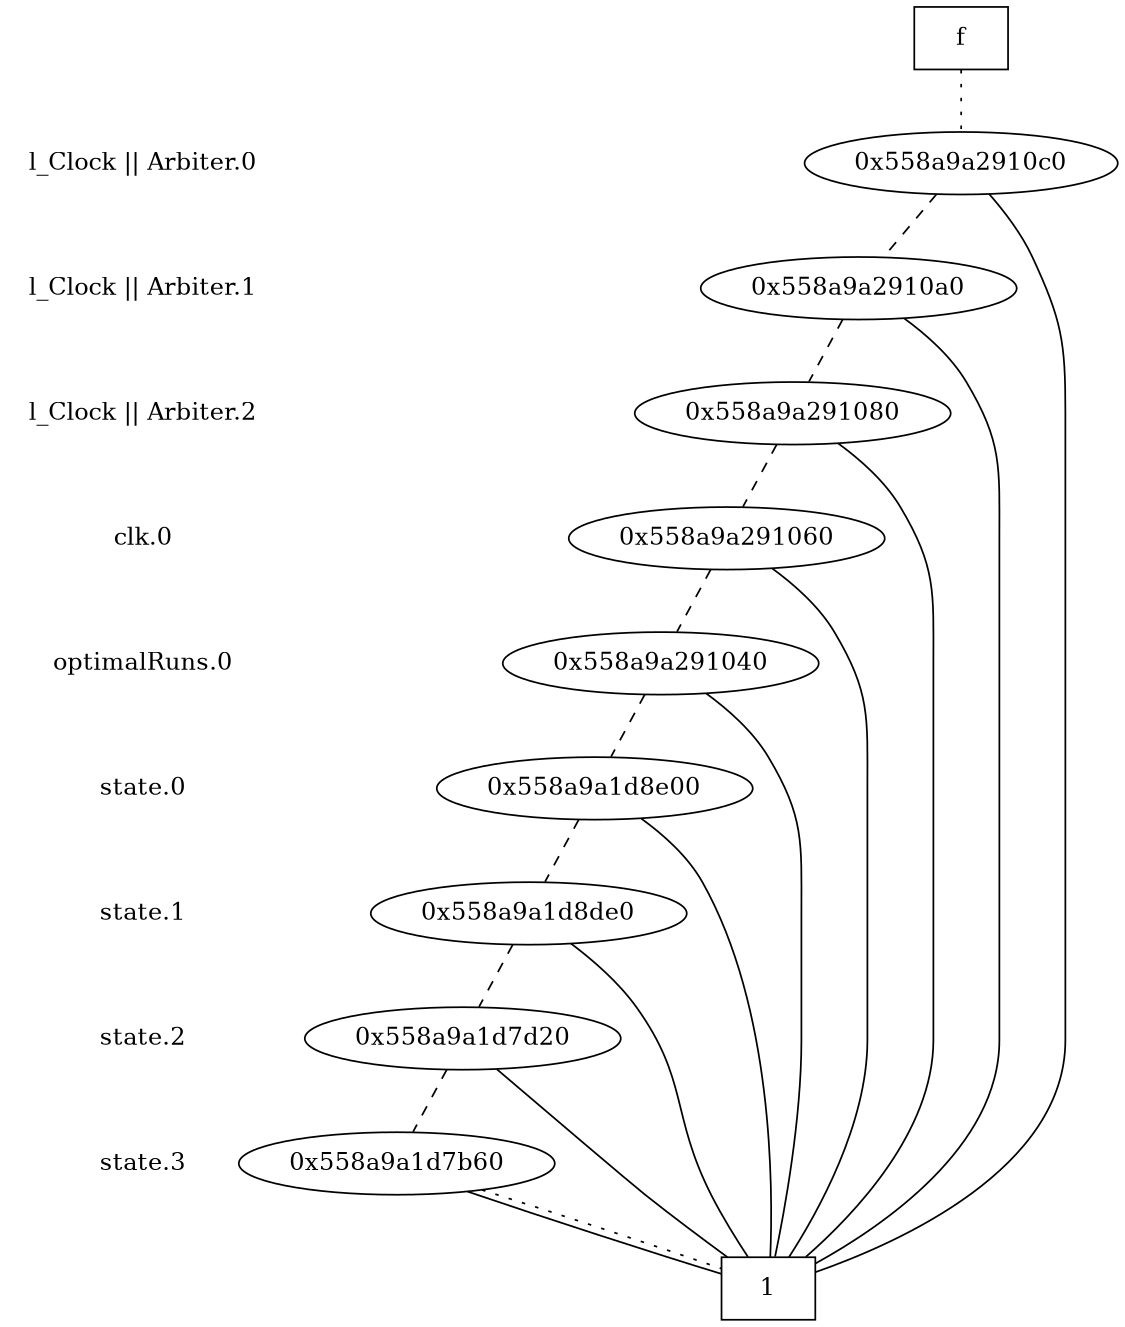 digraph "DD" {
size = "7.5,10"
center = true;
edge [dir = none];
{ node [shape = plaintext];
  edge [style = invis];
  "CONST NODES" [style = invis];
" l_Clock || Arbiter.0 " -> " l_Clock || Arbiter.1 " -> " l_Clock || Arbiter.2 " -> " clk.0 " -> " optimalRuns.0 " -> " state.0 " -> " state.1 " -> " state.2 " -> " state.3 " -> "CONST NODES"; 
}
{ rank = same; node [shape = box]; edge [style = invis];
"  f  "; }
{ rank = same; " l_Clock || Arbiter.0 ";
"0x558a9a2910c0";
}
{ rank = same; " l_Clock || Arbiter.1 ";
"0x558a9a2910a0";
}
{ rank = same; " l_Clock || Arbiter.2 ";
"0x558a9a291080";
}
{ rank = same; " clk.0 ";
"0x558a9a291060";
}
{ rank = same; " optimalRuns.0 ";
"0x558a9a291040";
}
{ rank = same; " state.0 ";
"0x558a9a1d8e00";
}
{ rank = same; " state.1 ";
"0x558a9a1d8de0";
}
{ rank = same; " state.2 ";
"0x558a9a1d7d20";
}
{ rank = same; " state.3 ";
"0x558a9a1d7b60";
}
{ rank = same; "CONST NODES";
{ node [shape = box]; "0x558a9a1d6ee0";
}
}
"  f  " -> "0x558a9a2910c0" [style = dotted];
"0x558a9a2910c0" -> "0x558a9a1d6ee0";
"0x558a9a2910c0" -> "0x558a9a2910a0" [style = dashed];
"0x558a9a2910a0" -> "0x558a9a1d6ee0";
"0x558a9a2910a0" -> "0x558a9a291080" [style = dashed];
"0x558a9a291080" -> "0x558a9a1d6ee0";
"0x558a9a291080" -> "0x558a9a291060" [style = dashed];
"0x558a9a291060" -> "0x558a9a1d6ee0";
"0x558a9a291060" -> "0x558a9a291040" [style = dashed];
"0x558a9a291040" -> "0x558a9a1d6ee0";
"0x558a9a291040" -> "0x558a9a1d8e00" [style = dashed];
"0x558a9a1d8e00" -> "0x558a9a1d6ee0";
"0x558a9a1d8e00" -> "0x558a9a1d8de0" [style = dashed];
"0x558a9a1d8de0" -> "0x558a9a1d6ee0";
"0x558a9a1d8de0" -> "0x558a9a1d7d20" [style = dashed];
"0x558a9a1d7d20" -> "0x558a9a1d6ee0";
"0x558a9a1d7d20" -> "0x558a9a1d7b60" [style = dashed];
"0x558a9a1d7b60" -> "0x558a9a1d6ee0";
"0x558a9a1d7b60" -> "0x558a9a1d6ee0" [style = dotted];
"0x558a9a1d6ee0" [label = "1"];
}
